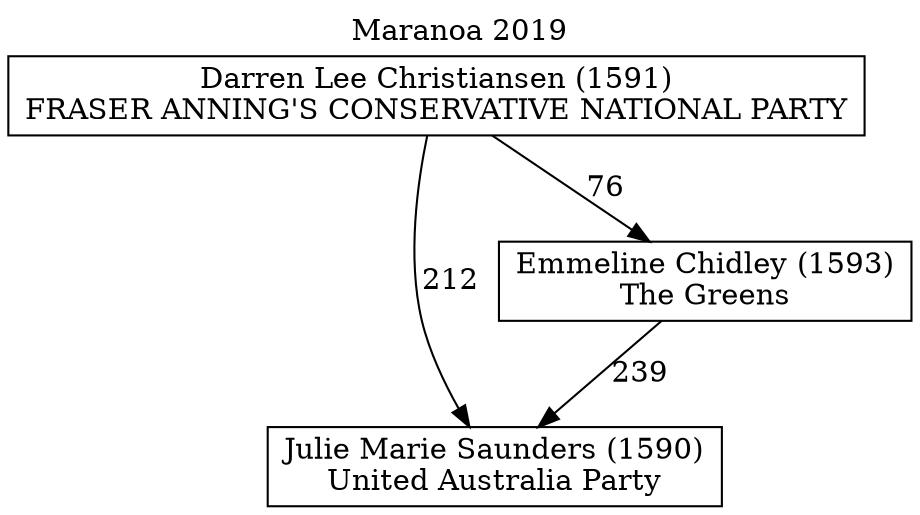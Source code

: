 // House preference flow
digraph "Julie Marie Saunders (1590)_Maranoa_2019" {
	graph [label="Maranoa 2019" labelloc=t mclimit=10]
	node [shape=box]
	"Julie Marie Saunders (1590)" [label="Julie Marie Saunders (1590)
United Australia Party"]
	"Emmeline Chidley (1593)" [label="Emmeline Chidley (1593)
The Greens"]
	"Darren Lee Christiansen (1591)" [label="Darren Lee Christiansen (1591)
FRASER ANNING'S CONSERVATIVE NATIONAL PARTY"]
	"Emmeline Chidley (1593)" -> "Julie Marie Saunders (1590)" [label=239]
	"Darren Lee Christiansen (1591)" -> "Emmeline Chidley (1593)" [label=76]
	"Darren Lee Christiansen (1591)" -> "Julie Marie Saunders (1590)" [label=212]
}
